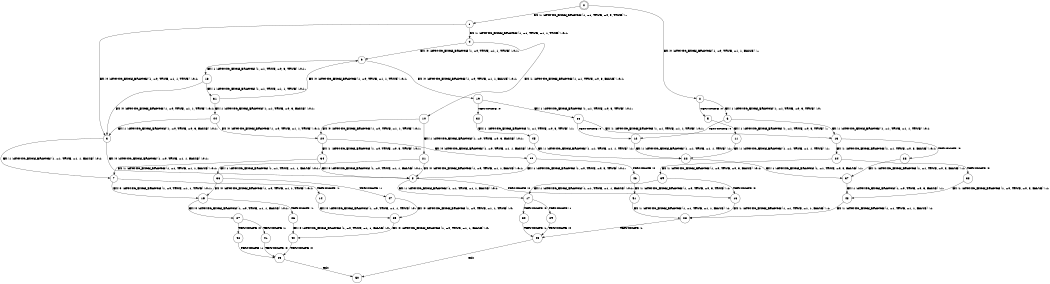 digraph BCG {
size = "7, 10.5";
center = TRUE;
node [shape = circle];
0 [peripheries = 2];
0 -> 1 [label = "EX !1 !ATOMIC_EXCH_BRANCH (1, +1, TRUE, +0, 3, TRUE) !::"];
0 -> 2 [label = "EX !0 !ATOMIC_EXCH_BRANCH (1, +0, TRUE, +1, 1, FALSE) !::"];
1 -> 3 [label = "EX !0 !ATOMIC_EXCH_BRANCH (1, +0, TRUE, +1, 1, TRUE) !:0:1:"];
1 -> 4 [label = "EX !1 !ATOMIC_EXCH_BRANCH (1, +1, TRUE, +1, 1, TRUE) !:0:1:"];
2 -> 5 [label = "TERMINATE !0"];
2 -> 6 [label = "EX !1 !ATOMIC_EXCH_BRANCH (1, +1, TRUE, +0, 3, TRUE) !:0:"];
3 -> 7 [label = "EX !1 !ATOMIC_EXCH_BRANCH (1, +1, TRUE, +1, 1, FALSE) !:0:1:"];
3 -> 8 [label = "EX !0 !ATOMIC_EXCH_BRANCH (1, +0, TRUE, +1, 1, FALSE) !:0:1:"];
4 -> 9 [label = "EX !0 !ATOMIC_EXCH_BRANCH (1, +0, TRUE, +1, 1, TRUE) !:0:1:"];
4 -> 10 [label = "EX !1 !ATOMIC_EXCH_BRANCH (1, +1, TRUE, +0, 3, FALSE) !:0:1:"];
5 -> 11 [label = "EX !1 !ATOMIC_EXCH_BRANCH (1, +1, TRUE, +0, 3, TRUE) !::"];
6 -> 12 [label = "TERMINATE !0"];
6 -> 13 [label = "EX !1 !ATOMIC_EXCH_BRANCH (1, +1, TRUE, +1, 1, TRUE) !:0:1:"];
7 -> 14 [label = "TERMINATE !1"];
7 -> 15 [label = "EX !0 !ATOMIC_EXCH_BRANCH (1, +0, TRUE, +1, 1, TRUE) !:0:1:"];
8 -> 16 [label = "TERMINATE !0"];
8 -> 17 [label = "EX !1 !ATOMIC_EXCH_BRANCH (1, +1, TRUE, +1, 1, FALSE) !:0:1:"];
9 -> 18 [label = "EX !1 !ATOMIC_EXCH_BRANCH (1, +1, TRUE, +0, 3, TRUE) !:0:1:"];
9 -> 19 [label = "EX !0 !ATOMIC_EXCH_BRANCH (1, +0, TRUE, +1, 1, FALSE) !:0:1:"];
10 -> 20 [label = "EX !0 !ATOMIC_EXCH_BRANCH (1, +0, TRUE, +1, 1, TRUE) !:0:1:"];
10 -> 21 [label = "EX !1 !ATOMIC_EXCH_BRANCH (1, +0, TRUE, +0, 3, FALSE) !:0:1:"];
11 -> 22 [label = "EX !1 !ATOMIC_EXCH_BRANCH (1, +1, TRUE, +1, 1, TRUE) !:1:"];
12 -> 22 [label = "EX !1 !ATOMIC_EXCH_BRANCH (1, +1, TRUE, +1, 1, TRUE) !:1:"];
13 -> 23 [label = "TERMINATE !0"];
13 -> 24 [label = "EX !1 !ATOMIC_EXCH_BRANCH (1, +1, TRUE, +0, 3, FALSE) !:0:1:"];
14 -> 25 [label = "EX !0 !ATOMIC_EXCH_BRANCH (1, +0, TRUE, +1, 1, TRUE) !:0:"];
15 -> 26 [label = "TERMINATE !1"];
15 -> 27 [label = "EX !0 !ATOMIC_EXCH_BRANCH (1, +0, TRUE, +1, 1, FALSE) !:0:1:"];
16 -> 28 [label = "EX !1 !ATOMIC_EXCH_BRANCH (1, +1, TRUE, +1, 1, FALSE) !:1:"];
17 -> 29 [label = "TERMINATE !1"];
17 -> 30 [label = "TERMINATE !0"];
18 -> 31 [label = "EX !1 !ATOMIC_EXCH_BRANCH (1, +1, TRUE, +1, 1, TRUE) !:0:1:"];
18 -> 3 [label = "EX !0 !ATOMIC_EXCH_BRANCH (1, +0, TRUE, +1, 1, TRUE) !:0:1:"];
19 -> 32 [label = "TERMINATE !0"];
19 -> 33 [label = "EX !1 !ATOMIC_EXCH_BRANCH (1, +1, TRUE, +0, 3, TRUE) !:0:1:"];
20 -> 34 [label = "EX !1 !ATOMIC_EXCH_BRANCH (1, +0, TRUE, +0, 3, TRUE) !:0:1:"];
20 -> 35 [label = "EX !0 !ATOMIC_EXCH_BRANCH (1, +0, TRUE, +1, 1, FALSE) !:0:1:"];
21 -> 8 [label = "EX !0 !ATOMIC_EXCH_BRANCH (1, +0, TRUE, +1, 1, FALSE) !:0:1:"];
21 -> 36 [label = "EX !1 !ATOMIC_EXCH_BRANCH (1, +1, TRUE, +1, 1, FALSE) !:0:1:"];
22 -> 37 [label = "EX !1 !ATOMIC_EXCH_BRANCH (1, +1, TRUE, +0, 3, FALSE) !:1:"];
23 -> 37 [label = "EX !1 !ATOMIC_EXCH_BRANCH (1, +1, TRUE, +0, 3, FALSE) !:1:"];
24 -> 38 [label = "TERMINATE !0"];
24 -> 39 [label = "EX !1 !ATOMIC_EXCH_BRANCH (1, +0, TRUE, +0, 3, FALSE) !:0:1:"];
25 -> 40 [label = "EX !0 !ATOMIC_EXCH_BRANCH (1, +0, TRUE, +1, 1, FALSE) !:0:"];
26 -> 40 [label = "EX !0 !ATOMIC_EXCH_BRANCH (1, +0, TRUE, +1, 1, FALSE) !:0:"];
27 -> 41 [label = "TERMINATE !1"];
27 -> 42 [label = "TERMINATE !0"];
28 -> 43 [label = "TERMINATE !1"];
29 -> 43 [label = "TERMINATE !0"];
30 -> 43 [label = "TERMINATE !1"];
31 -> 44 [label = "EX !1 !ATOMIC_EXCH_BRANCH (1, +1, TRUE, +0, 3, FALSE) !:0:1:"];
31 -> 9 [label = "EX !0 !ATOMIC_EXCH_BRANCH (1, +0, TRUE, +1, 1, TRUE) !:0:1:"];
32 -> 45 [label = "EX !1 !ATOMIC_EXCH_BRANCH (1, +1, TRUE, +0, 3, TRUE) !:1:"];
33 -> 12 [label = "TERMINATE !0"];
33 -> 13 [label = "EX !1 !ATOMIC_EXCH_BRANCH (1, +1, TRUE, +1, 1, TRUE) !:0:1:"];
34 -> 7 [label = "EX !1 !ATOMIC_EXCH_BRANCH (1, +1, TRUE, +1, 1, FALSE) !:0:1:"];
34 -> 8 [label = "EX !0 !ATOMIC_EXCH_BRANCH (1, +0, TRUE, +1, 1, FALSE) !:0:1:"];
35 -> 46 [label = "TERMINATE !0"];
35 -> 8 [label = "EX !1 !ATOMIC_EXCH_BRANCH (1, +0, TRUE, +0, 3, TRUE) !:0:1:"];
36 -> 47 [label = "TERMINATE !1"];
36 -> 15 [label = "EX !0 !ATOMIC_EXCH_BRANCH (1, +0, TRUE, +1, 1, TRUE) !:0:1:"];
37 -> 48 [label = "EX !1 !ATOMIC_EXCH_BRANCH (1, +0, TRUE, +0, 3, FALSE) !:1:"];
38 -> 48 [label = "EX !1 !ATOMIC_EXCH_BRANCH (1, +0, TRUE, +0, 3, FALSE) !:1:"];
39 -> 16 [label = "TERMINATE !0"];
39 -> 17 [label = "EX !1 !ATOMIC_EXCH_BRANCH (1, +1, TRUE, +1, 1, FALSE) !:0:1:"];
40 -> 49 [label = "TERMINATE !0"];
41 -> 49 [label = "TERMINATE !0"];
42 -> 49 [label = "TERMINATE !1"];
43 -> 50 [label = "exit"];
44 -> 3 [label = "EX !1 !ATOMIC_EXCH_BRANCH (1, +0, TRUE, +0, 3, FALSE) !:0:1:"];
44 -> 20 [label = "EX !0 !ATOMIC_EXCH_BRANCH (1, +0, TRUE, +1, 1, TRUE) !:0:1:"];
45 -> 22 [label = "EX !1 !ATOMIC_EXCH_BRANCH (1, +1, TRUE, +1, 1, TRUE) !:1:"];
46 -> 51 [label = "EX !1 !ATOMIC_EXCH_BRANCH (1, +0, TRUE, +0, 3, TRUE) !:1:"];
47 -> 25 [label = "EX !0 !ATOMIC_EXCH_BRANCH (1, +0, TRUE, +1, 1, TRUE) !:0:"];
48 -> 28 [label = "EX !1 !ATOMIC_EXCH_BRANCH (1, +1, TRUE, +1, 1, FALSE) !:1:"];
49 -> 50 [label = "exit"];
51 -> 28 [label = "EX !1 !ATOMIC_EXCH_BRANCH (1, +1, TRUE, +1, 1, FALSE) !:1:"];
}
